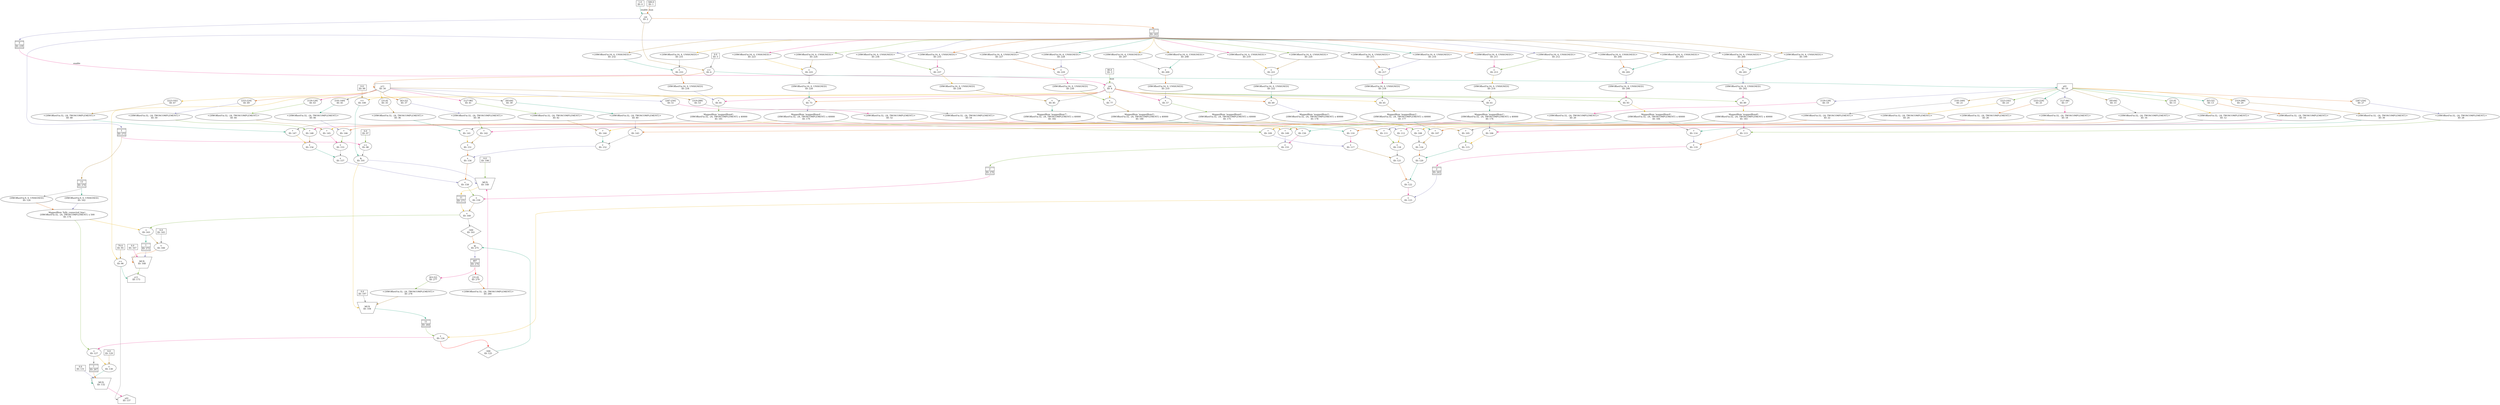 digraph fully_connected01_coalesced{
	NodeConstantDouble0 [shape=box, label="1.0\nID: 0"];
	NodeConstantDouble1 [shape=box, label="500.0\nID: 1"];
	NodeCounterV12 [shape=hexagon, label="cnt\nID: 2"];
	NodeFIFO239 [shape=plaintext, label=<<TABLE BORDER="0" CELLSPACING="0" CELLBORDER="1"> <TR><TD></TD></TR><TR><TD>3</TD></TR><TR><TD>ID: 239</TD></TR> <TR><TD></TD></TR> </TABLE>>];
	NodeConstantDouble3 [shape=box, label="80.0\nID: 3"];
	NodeCounterV14 [shape=hexagon, label="cnt\nID: 4"];
	NodeConstantDouble95 [shape=box, label="79.0\nID: 95"];
	NodeEq96 [label="==\nID: 96"];
	NodeFIFO243 [shape=plaintext, label=<<TABLE BORDER="0" CELLSPACING="0" CELLBORDER="1"> <TR><TD></TD></TR><TR><TD>2</TD></TR><TR><TD>ID: 243</TD></TR> <TR><TD></TD></TR> </TABLE>>];
	NodeFIFO273 [shape=plaintext, label=<<TABLE BORDER="0" CELLSPACING="0" CELLBORDER="1"> <TR><TD></TD></TR><TR><TD>1</TD></TR><TR><TD>ID: 273</TD></TR> <TR><TD></TD></TR> </TABLE>>];
	NodeConstantDouble97 [shape=box, label="0.0\nID: 97"];
	NodeEq98 [label="==\nID: 98"];
	NodeConstantDouble99 [shape=box, label="0.0\nID: 99"];
	NodeEq100 [label="==\nID: 100"];
	NodeAnd101 [label="&\nID: 101"];
	NodeStreamOffset125 [shape=diamond, label="-500\nID: 125"];
	NodeSlice279 [label="[31:0]\nID: 279"];
	NodeReinterpret280 [label="<{HWOffsetFix:32, -24, TWOSCOMPLEMENT}>\nID: 280"];
	NodeConstantRawBits198 [shape=box, label="0.0\nID: 198"];
	NodeMux140 [shape=invtrapezium, label="MUX\nID: 140", height=0.5];
	NodeFIFO271 [shape=plaintext, label=<<TABLE BORDER="0" CELLSPACING="0" CELLBORDER="1"> <TR><TD></TD></TR><TR><TD>11</TD></TR><TR><TD>ID: 271</TD></TR> <TR><TD></TD></TR> </TABLE>>];
	NodeReinterpret199 [label="<{HWOffsetFix:16, 4, UNSIGNED}>\nID: 199"];
	NodeReinterpret200 [label="<{HWOffsetFix:16, 6, UNSIGNED}>\nID: 200"];
	NodeAdd201 [label="+\nID: 201"];
	NodeCast202 [label="{HWOffsetFix:16, 0, UNSIGNED}\nID: 202"];
	NodeAdd89 [label="+\nID: 89"];
	NodeMappedRom183 [label="MappedRom 'mappedRom8':\n{HWOffsetFix:32, -24, TWOSCOMPLEMENT} x 40000\nID: 183"];
	NodeConstantDouble5 [shape=box, label="0.0\nID: 5"];
	NodeEq6 [label="==\nID: 6"];
	NodeInput34 [shape=invhouse, label="x11\nID: 34"];
	NodeSlice51 [label="[287:256]\nID: 51"];
	NodeReinterpret52 [label="<{HWOffsetFix:32, -24, TWOSCOMPLEMENT}>\nID: 52"];
	NodeMul149 [label="*\nID: 149"];
	NodeReinterpret203 [label="<{HWOffsetFix:16, 4, UNSIGNED}>\nID: 203"];
	NodeReinterpret204 [label="<{HWOffsetFix:16, 6, UNSIGNED}>\nID: 204"];
	NodeAdd205 [label="+\nID: 205"];
	NodeCast206 [label="{HWOffsetFix:16, 0, UNSIGNED}\nID: 206"];
	NodeAdd93 [label="+\nID: 93"];
	NodeMappedRom184 [label="MappedRom 'mappedRom9':\n{HWOffsetFix:32, -24, TWOSCOMPLEMENT} x 40000\nID: 184"];
	NodeSlice53 [label="[319:288]\nID: 53"];
	NodeReinterpret54 [label="<{HWOffsetFix:32, -24, TWOSCOMPLEMENT}>\nID: 54"];
	NodeMul150 [label="*\nID: 150"];
	NodeAdd155 [label="+\nID: 155"];
	NodeFIFO270 [shape=plaintext, label=<<TABLE BORDER="0" CELLSPACING="0" CELLBORDER="1"> <TR><TD></TD></TR><TR><TD>2</TD></TR><TR><TD>ID: 270</TD></TR> <TR><TD></TD></TR> </TABLE>>];
	NodeReinterpret207 [label="<{HWOffsetFix:16, 4, UNSIGNED}>\nID: 207"];
	NodeReinterpret208 [label="<{HWOffsetFix:16, 6, UNSIGNED}>\nID: 208"];
	NodeAdd209 [label="+\nID: 209"];
	NodeCast210 [label="{HWOffsetFix:16, 0, UNSIGNED}\nID: 210"];
	NodeAdd57 [label="+\nID: 57"];
	NodeMappedRom175 [label="MappedRom 'mappedRom0':\n{HWOffsetFix:32, -24, TWOSCOMPLEMENT} x 40000\nID: 175"];
	NodeSlice35 [label="[31:0]\nID: 35"];
	NodeReinterpret36 [label="<{HWOffsetFix:32, -24, TWOSCOMPLEMENT}>\nID: 36"];
	NodeMul141 [label="*\nID: 141"];
	NodeReinterpret211 [label="<{HWOffsetFix:16, 4, UNSIGNED}>\nID: 211"];
	NodeReinterpret212 [label="<{HWOffsetFix:16, 6, UNSIGNED}>\nID: 212"];
	NodeAdd213 [label="+\nID: 213"];
	NodeCast214 [label="{HWOffsetFix:16, 0, UNSIGNED}\nID: 214"];
	NodeAdd61 [label="+\nID: 61"];
	NodeMappedRom176 [label="MappedRom 'mappedRom1':\n{HWOffsetFix:32, -24, TWOSCOMPLEMENT} x 40000\nID: 176"];
	NodeSlice37 [label="[63:32]\nID: 37"];
	NodeReinterpret38 [label="<{HWOffsetFix:32, -24, TWOSCOMPLEMENT}>\nID: 38"];
	NodeMul142 [label="*\nID: 142"];
	NodeAdd151 [label="+\nID: 151"];
	NodeReinterpret215 [label="<{HWOffsetFix:16, 4, UNSIGNED}>\nID: 215"];
	NodeReinterpret216 [label="<{HWOffsetFix:16, 6, UNSIGNED}>\nID: 216"];
	NodeAdd217 [label="+\nID: 217"];
	NodeCast218 [label="{HWOffsetFix:16, 0, UNSIGNED}\nID: 218"];
	NodeAdd65 [label="+\nID: 65"];
	NodeMappedRom177 [label="MappedRom 'mappedRom2':\n{HWOffsetFix:32, -24, TWOSCOMPLEMENT} x 40000\nID: 177"];
	NodeSlice39 [label="[95:64]\nID: 39"];
	NodeReinterpret40 [label="<{HWOffsetFix:32, -24, TWOSCOMPLEMENT}>\nID: 40"];
	NodeMul143 [label="*\nID: 143"];
	NodeReinterpret219 [label="<{HWOffsetFix:16, 4, UNSIGNED}>\nID: 219"];
	NodeReinterpret220 [label="<{HWOffsetFix:16, 6, UNSIGNED}>\nID: 220"];
	NodeAdd221 [label="+\nID: 221"];
	NodeCast222 [label="{HWOffsetFix:16, 0, UNSIGNED}\nID: 222"];
	NodeAdd69 [label="+\nID: 69"];
	NodeMappedRom178 [label="MappedRom 'mappedRom3':\n{HWOffsetFix:32, -24, TWOSCOMPLEMENT} x 40000\nID: 178"];
	NodeSlice41 [label="[127:96]\nID: 41"];
	NodeReinterpret42 [label="<{HWOffsetFix:32, -24, TWOSCOMPLEMENT}>\nID: 42"];
	NodeMul144 [label="*\nID: 144"];
	NodeAdd152 [label="+\nID: 152"];
	NodeAdd156 [label="+\nID: 156"];
	NodeReinterpret223 [label="<{HWOffsetFix:16, 4, UNSIGNED}>\nID: 223"];
	NodeReinterpret224 [label="<{HWOffsetFix:16, 6, UNSIGNED}>\nID: 224"];
	NodeAdd225 [label="+\nID: 225"];
	NodeCast226 [label="{HWOffsetFix:16, 0, UNSIGNED}\nID: 226"];
	NodeAdd73 [label="+\nID: 73"];
	NodeMappedRom179 [label="MappedRom 'mappedRom4':\n{HWOffsetFix:32, -24, TWOSCOMPLEMENT} x 40000\nID: 179"];
	NodeSlice43 [label="[159:128]\nID: 43"];
	NodeReinterpret44 [label="<{HWOffsetFix:32, -24, TWOSCOMPLEMENT}>\nID: 44"];
	NodeMul145 [label="*\nID: 145"];
	NodeReinterpret227 [label="<{HWOffsetFix:16, 4, UNSIGNED}>\nID: 227"];
	NodeReinterpret228 [label="<{HWOffsetFix:16, 6, UNSIGNED}>\nID: 228"];
	NodeAdd229 [label="+\nID: 229"];
	NodeCast230 [label="{HWOffsetFix:16, 0, UNSIGNED}\nID: 230"];
	NodeAdd77 [label="+\nID: 77"];
	NodeMappedRom180 [label="MappedRom 'mappedRom5':\n{HWOffsetFix:32, -24, TWOSCOMPLEMENT} x 40000\nID: 180"];
	NodeSlice45 [label="[191:160]\nID: 45"];
	NodeReinterpret46 [label="<{HWOffsetFix:32, -24, TWOSCOMPLEMENT}>\nID: 46"];
	NodeMul146 [label="*\nID: 146"];
	NodeAdd153 [label="+\nID: 153"];
	NodeReinterpret231 [label="<{HWOffsetFix:16, 4, UNSIGNED}>\nID: 231"];
	NodeReinterpret232 [label="<{HWOffsetFix:16, 6, UNSIGNED}>\nID: 232"];
	NodeAdd233 [label="+\nID: 233"];
	NodeCast234 [label="{HWOffsetFix:16, 0, UNSIGNED}\nID: 234"];
	NodeAdd81 [label="+\nID: 81"];
	NodeMappedRom181 [label="MappedRom 'mappedRom6':\n{HWOffsetFix:32, -24, TWOSCOMPLEMENT} x 40000\nID: 181"];
	NodeSlice47 [label="[223:192]\nID: 47"];
	NodeReinterpret48 [label="<{HWOffsetFix:32, -24, TWOSCOMPLEMENT}>\nID: 48"];
	NodeMul147 [label="*\nID: 147"];
	NodeReinterpret235 [label="<{HWOffsetFix:16, 4, UNSIGNED}>\nID: 235"];
	NodeReinterpret236 [label="<{HWOffsetFix:16, 6, UNSIGNED}>\nID: 236"];
	NodeAdd237 [label="+\nID: 237"];
	NodeCast238 [label="{HWOffsetFix:16, 0, UNSIGNED}\nID: 238"];
	NodeAdd85 [label="+\nID: 85"];
	NodeMappedRom182 [label="MappedRom 'mappedRom7':\n{HWOffsetFix:32, -24, TWOSCOMPLEMENT} x 40000\nID: 182"];
	NodeSlice49 [label="[255:224]\nID: 49"];
	NodeReinterpret50 [label="<{HWOffsetFix:32, -24, TWOSCOMPLEMENT}>\nID: 50"];
	NodeMul148 [label="*\nID: 148"];
	NodeAdd154 [label="+\nID: 154"];
	NodeAdd157 [label="+\nID: 157"];
	NodeAdd158 [label="+\nID: 158"];
	NodeAdd159 [label="+\nID: 159"];
	NodeAdd160 [label="+\nID: 160"];
	NodeStreamOffset161 [shape=diamond, label="-500\nID: 161"];
	NodeCat275 [label="@\nID: 275"];
	NodeFIFO276 [shape=plaintext, label=<<TABLE BORDER="0" CELLSPACING="0" CELLBORDER="1"> <TR><TD></TD></TR><TR><TD>487</TD></TR><TR><TD>ID: 276</TD></TR> <TR><TD></TD></TR> </TABLE>>];
	NodeSlice277 [label="[63:32]\nID: 277"];
	NodeReinterpret278 [label="<{HWOffsetFix:32, -24, TWOSCOMPLEMENT}>\nID: 278"];
	NodeConstantRawBits197 [shape=box, label="0.0\nID: 197"];
	NodeMux104 [shape=invtrapezium, label="MUX\nID: 104", height=0.5];
	NodeFIFO264 [shape=plaintext, label=<<TABLE BORDER="0" CELLSPACING="0" CELLBORDER="1"> <TR><TD></TD></TR><TR><TD>11</TD></TR><TR><TD>ID: 264</TD></TR> <TR><TD></TD></TR> </TABLE>>];
	NodeInput10 [shape=invhouse, label="x01\nID: 10"];
	NodeSlice27 [label="[287:256]\nID: 27"];
	NodeReinterpret28 [label="<{HWOffsetFix:32, -24, TWOSCOMPLEMENT}>\nID: 28"];
	NodeMul113 [label="*\nID: 113"];
	NodeSlice29 [label="[319:288]\nID: 29"];
	NodeReinterpret30 [label="<{HWOffsetFix:32, -24, TWOSCOMPLEMENT}>\nID: 30"];
	NodeMul114 [label="*\nID: 114"];
	NodeAdd119 [label="+\nID: 119"];
	NodeFIFO263 [shape=plaintext, label=<<TABLE BORDER="0" CELLSPACING="0" CELLBORDER="1"> <TR><TD></TD></TR><TR><TD>2</TD></TR><TR><TD>ID: 263</TD></TR> <TR><TD></TD></TR> </TABLE>>];
	NodeSlice11 [label="[31:0]\nID: 11"];
	NodeReinterpret12 [label="<{HWOffsetFix:32, -24, TWOSCOMPLEMENT}>\nID: 12"];
	NodeMul105 [label="*\nID: 105"];
	NodeSlice13 [label="[63:32]\nID: 13"];
	NodeReinterpret14 [label="<{HWOffsetFix:32, -24, TWOSCOMPLEMENT}>\nID: 14"];
	NodeMul106 [label="*\nID: 106"];
	NodeAdd115 [label="+\nID: 115"];
	NodeSlice15 [label="[95:64]\nID: 15"];
	NodeReinterpret16 [label="<{HWOffsetFix:32, -24, TWOSCOMPLEMENT}>\nID: 16"];
	NodeMul107 [label="*\nID: 107"];
	NodeSlice17 [label="[127:96]\nID: 17"];
	NodeReinterpret18 [label="<{HWOffsetFix:32, -24, TWOSCOMPLEMENT}>\nID: 18"];
	NodeMul108 [label="*\nID: 108"];
	NodeAdd116 [label="+\nID: 116"];
	NodeAdd120 [label="+\nID: 120"];
	NodeSlice19 [label="[159:128]\nID: 19"];
	NodeReinterpret20 [label="<{HWOffsetFix:32, -24, TWOSCOMPLEMENT}>\nID: 20"];
	NodeMul109 [label="*\nID: 109"];
	NodeSlice21 [label="[191:160]\nID: 21"];
	NodeReinterpret22 [label="<{HWOffsetFix:32, -24, TWOSCOMPLEMENT}>\nID: 22"];
	NodeMul110 [label="*\nID: 110"];
	NodeAdd117 [label="+\nID: 117"];
	NodeSlice23 [label="[223:192]\nID: 23"];
	NodeReinterpret24 [label="<{HWOffsetFix:32, -24, TWOSCOMPLEMENT}>\nID: 24"];
	NodeMul111 [label="*\nID: 111"];
	NodeSlice25 [label="[255:224]\nID: 25"];
	NodeReinterpret26 [label="<{HWOffsetFix:32, -24, TWOSCOMPLEMENT}>\nID: 26"];
	NodeMul112 [label="*\nID: 112"];
	NodeAdd118 [label="+\nID: 118"];
	NodeAdd121 [label="+\nID: 121"];
	NodeAdd122 [label="+\nID: 122"];
	NodeAdd123 [label="+\nID: 123"];
	NodeAdd124 [label="+\nID: 124"];
	NodeFIFO274 [shape=plaintext, label=<<TABLE BORDER="0" CELLSPACING="0" CELLBORDER="1"> <TR><TD></TD></TR><TR><TD>13</TD></TR><TR><TD>ID: 274</TD></TR> <TR><TD></TD></TR> </TABLE>>];
	NodeCast126 [label="{HWOffsetFix:9, 0, UNSIGNED}\nID: 126"];
	NodeCast162 [label="{HWOffsetFix:9, 0, UNSIGNED}\nID: 162"];
	NodeMappedRom174 [label="MappedRom 'fully_connected_bias':\n{HWOffsetFix:32, -24, TWOSCOMPLEMENT} x 500\nID: 174"];
	NodeAdd127 [label="+\nID: 127"];
	NodeConstantDouble129 [shape=box, label="0.0\nID: 129"];
	NodeLt130 [label="<\nID: 130"];
	NodeFIFO267 [shape=plaintext, label=<<TABLE BORDER="0" CELLSPACING="0" CELLBORDER="1"> <TR><TD></TD></TR><TR><TD>1</TD></TR><TR><TD>ID: 267</TD></TR> <TR><TD></TD></TR> </TABLE>>];
	NodeConstantDouble131 [shape=box, label="0.0\nID: 131"];
	NodeMux132 [shape=invtrapezium, label="MUX\nID: 132", height=0.5];
	NodeOutput137 [shape=house, label="y01\nID: 137"];
	NodeAdd163 [label="+\nID: 163"];
	NodeConstantDouble165 [shape=box, label="0.0\nID: 165"];
	NodeLt166 [label="<\nID: 166"];
	NodeFIFO272 [shape=plaintext, label=<<TABLE BORDER="0" CELLSPACING="0" CELLBORDER="1"> <TR><TD></TD></TR><TR><TD>1</TD></TR><TR><TD>ID: 272</TD></TR> <TR><TD></TD></TR> </TABLE>>];
	NodeConstantDouble167 [shape=box, label="0.0\nID: 167"];
	NodeMux168 [shape=invtrapezium, label="MUX\nID: 168", height=0.5];
	NodeOutput173 [shape=house, label="y11\nID: 173"];
	NodeConstantDouble0 -> NodeCounterV12[label="enable" color="/dark28/1" photon_data="EDGE,SrcNode:0,SrcNodePort:value"];
	NodeConstantDouble1 -> NodeCounterV12[label="max" color="/dark28/2" photon_data="EDGE,SrcNode:1,SrcNodePort:value"];
	NodeCounterV12 -> NodeFIFO239[headport="n" color="/dark28/3" photon_data="EDGE,SrcNode:2,SrcNodePort:wrap"];
	NodeFIFO239 -> NodeCounterV14[label="enable" tailport="s" color="/dark28/4" photon_data="EDGE,SrcNode:239,SrcNodePort:output"];
	NodeConstantDouble3 -> NodeCounterV14[label="max" color="/dark28/5" photon_data="EDGE,SrcNode:3,SrcNodePort:value"];
	NodeCounterV14 -> NodeEq96[color="/dark28/6" photon_data="EDGE,SrcNode:4,SrcNodePort:count"];
	NodeConstantDouble95 -> NodeEq96[color="/dark28/7" photon_data="EDGE,SrcNode:95,SrcNodePort:value"];
	NodeEq96 -> NodeOutput137[headport="w" color="/dark28/8" ];
	NodeEq96 -> NodeOutput173[headport="w" color="/dark28/1" ];
	NodeCounterV12 -> NodeFIFO243[headport="n" color="/dark28/2" photon_data="EDGE,SrcNode:2,SrcNodePort:count"];
	NodeFIFO243 -> NodeFIFO273[tailport="s" headport="n" color="/dark28/3" photon_data="EDGE,SrcNode:243,SrcNodePort:output"];
	NodeFIFO273 -> NodeEq98[tailport="s" color="/dark28/4" photon_data="EDGE,SrcNode:273,SrcNodePort:output"];
	NodeConstantDouble97 -> NodeEq98[color="/dark28/5" photon_data="EDGE,SrcNode:97,SrcNodePort:value"];
	NodeCounterV14 -> NodeEq100[color="/dark28/6" photon_data="EDGE,SrcNode:4,SrcNodePort:count"];
	NodeConstantDouble99 -> NodeEq100[color="/dark28/7" photon_data="EDGE,SrcNode:99,SrcNodePort:value"];
	NodeEq98 -> NodeAnd101[color="/dark28/8" photon_data="EDGE,SrcNode:98,SrcNodePort:result"];
	NodeEq100 -> NodeAnd101[color="/dark28/1" photon_data="EDGE,SrcNode:100,SrcNodePort:result"];
	NodeAdd124 -> NodeStreamOffset125[headport="n", tailport="s", color=red photon_data="EDGE,SrcNode:124,SrcNodePort:result"];
	NodeFIFO276 -> NodeSlice279[tailport="s" headport="n", tailport="s", color=red photon_data="EDGE,SrcNode:276,SrcNodePort:output"];
	NodeSlice279 -> NodeReinterpret280[color="/dark28/2" photon_data="EDGE,SrcNode:279,SrcNodePort:result"];
	NodeAnd101 -> NodeMux140[headport="w" color="/dark28/3" photon_data="EDGE,SrcNode:101,SrcNodePort:result"];
	NodeReinterpret280 -> NodeMux140[color="/dark28/4" photon_data="EDGE,SrcNode:280,SrcNodePort:output"];
	NodeConstantRawBits198 -> NodeMux140[color="/dark28/5" photon_data="EDGE,SrcNode:198,SrcNodePort:value"];
	NodeMux140 -> NodeFIFO271[headport="n" color="/dark28/6" photon_data="EDGE,SrcNode:140,SrcNodePort:result"];
	NodeFIFO243 -> NodeReinterpret199[tailport="s" color="/dark28/7" photon_data="EDGE,SrcNode:243,SrcNodePort:output"];
	NodeFIFO243 -> NodeReinterpret200[tailport="s" color="/dark28/8" photon_data="EDGE,SrcNode:243,SrcNodePort:output"];
	NodeReinterpret199 -> NodeAdd201[color="/dark28/1" photon_data="EDGE,SrcNode:199,SrcNodePort:output"];
	NodeReinterpret200 -> NodeAdd201[color="/dark28/2" photon_data="EDGE,SrcNode:200,SrcNodePort:output"];
	NodeAdd201 -> NodeCast202[color="/dark28/3" photon_data="EDGE,SrcNode:201,SrcNodePort:result"];
	NodeCast202 -> NodeAdd89[color="/dark28/4" photon_data="EDGE,SrcNode:202,SrcNodePort:o"];
	NodeCounterV14 -> NodeAdd89[color="/dark28/5" photon_data="EDGE,SrcNode:4,SrcNodePort:count"];
	NodeAdd89 -> NodeMappedRom183[color="/dark28/6" photon_data="EDGE,SrcNode:89,SrcNodePort:result"];
	NodeCounterV12 -> NodeEq6[color="/dark28/7" photon_data="EDGE,SrcNode:2,SrcNodePort:count"];
	NodeConstantDouble5 -> NodeEq6[color="/dark28/8" photon_data="EDGE,SrcNode:5,SrcNodePort:value"];
	NodeEq6 -> NodeInput10[headport="w" color="/dark28/1" ];
	NodeEq6 -> NodeInput34[headport="w" color="/dark28/2" ];
	NodeInput34 -> NodeSlice51[color="/dark28/3" photon_data="EDGE,SrcNode:34,SrcNodePort:data"];
	NodeSlice51 -> NodeReinterpret52[color="/dark28/4" photon_data="EDGE,SrcNode:51,SrcNodePort:result"];
	NodeMappedRom183 -> NodeMul149[color="/dark28/5" photon_data="EDGE,SrcNode:183,SrcNodePort:dataa"];
	NodeReinterpret52 -> NodeMul149[color="/dark28/6" photon_data="EDGE,SrcNode:52,SrcNodePort:output"];
	NodeFIFO243 -> NodeReinterpret203[tailport="s" color="/dark28/7" photon_data="EDGE,SrcNode:243,SrcNodePort:output"];
	NodeFIFO243 -> NodeReinterpret204[tailport="s" color="/dark28/8" photon_data="EDGE,SrcNode:243,SrcNodePort:output"];
	NodeReinterpret203 -> NodeAdd205[color="/dark28/1" photon_data="EDGE,SrcNode:203,SrcNodePort:output"];
	NodeReinterpret204 -> NodeAdd205[color="/dark28/2" photon_data="EDGE,SrcNode:204,SrcNodePort:output"];
	NodeAdd205 -> NodeCast206[color="/dark28/3" photon_data="EDGE,SrcNode:205,SrcNodePort:result"];
	NodeCast206 -> NodeAdd93[color="/dark28/4" photon_data="EDGE,SrcNode:206,SrcNodePort:o"];
	NodeCounterV14 -> NodeAdd93[color="/dark28/5" photon_data="EDGE,SrcNode:4,SrcNodePort:count"];
	NodeAdd93 -> NodeMappedRom184[color="/dark28/6" photon_data="EDGE,SrcNode:93,SrcNodePort:result"];
	NodeInput34 -> NodeSlice53[color="/dark28/7" photon_data="EDGE,SrcNode:34,SrcNodePort:data"];
	NodeSlice53 -> NodeReinterpret54[color="/dark28/8" photon_data="EDGE,SrcNode:53,SrcNodePort:result"];
	NodeMappedRom184 -> NodeMul150[color="/dark28/1" photon_data="EDGE,SrcNode:184,SrcNodePort:dataa"];
	NodeReinterpret54 -> NodeMul150[color="/dark28/2" photon_data="EDGE,SrcNode:54,SrcNodePort:output"];
	NodeMul149 -> NodeAdd155[color="/dark28/3" photon_data="EDGE,SrcNode:149,SrcNodePort:result"];
	NodeMul150 -> NodeAdd155[color="/dark28/4" photon_data="EDGE,SrcNode:150,SrcNodePort:result"];
	NodeAdd155 -> NodeFIFO270[headport="n" color="/dark28/5" photon_data="EDGE,SrcNode:155,SrcNodePort:result"];
	NodeFIFO243 -> NodeReinterpret207[tailport="s" color="/dark28/6" photon_data="EDGE,SrcNode:243,SrcNodePort:output"];
	NodeFIFO243 -> NodeReinterpret208[tailport="s" color="/dark28/7" photon_data="EDGE,SrcNode:243,SrcNodePort:output"];
	NodeReinterpret207 -> NodeAdd209[color="/dark28/8" photon_data="EDGE,SrcNode:207,SrcNodePort:output"];
	NodeReinterpret208 -> NodeAdd209[color="/dark28/1" photon_data="EDGE,SrcNode:208,SrcNodePort:output"];
	NodeAdd209 -> NodeCast210[color="/dark28/2" photon_data="EDGE,SrcNode:209,SrcNodePort:result"];
	NodeCast210 -> NodeAdd57[color="/dark28/3" photon_data="EDGE,SrcNode:210,SrcNodePort:o"];
	NodeCounterV14 -> NodeAdd57[color="/dark28/4" photon_data="EDGE,SrcNode:4,SrcNodePort:count"];
	NodeAdd57 -> NodeMappedRom175[color="/dark28/5" photon_data="EDGE,SrcNode:57,SrcNodePort:result"];
	NodeInput34 -> NodeSlice35[color="/dark28/6" photon_data="EDGE,SrcNode:34,SrcNodePort:data"];
	NodeSlice35 -> NodeReinterpret36[color="/dark28/7" photon_data="EDGE,SrcNode:35,SrcNodePort:result"];
	NodeMappedRom175 -> NodeMul141[color="/dark28/8" photon_data="EDGE,SrcNode:175,SrcNodePort:dataa"];
	NodeReinterpret36 -> NodeMul141[color="/dark28/1" photon_data="EDGE,SrcNode:36,SrcNodePort:output"];
	NodeFIFO243 -> NodeReinterpret211[tailport="s" color="/dark28/2" photon_data="EDGE,SrcNode:243,SrcNodePort:output"];
	NodeFIFO243 -> NodeReinterpret212[tailport="s" color="/dark28/3" photon_data="EDGE,SrcNode:243,SrcNodePort:output"];
	NodeReinterpret211 -> NodeAdd213[color="/dark28/4" photon_data="EDGE,SrcNode:211,SrcNodePort:output"];
	NodeReinterpret212 -> NodeAdd213[color="/dark28/5" photon_data="EDGE,SrcNode:212,SrcNodePort:output"];
	NodeAdd213 -> NodeCast214[color="/dark28/6" photon_data="EDGE,SrcNode:213,SrcNodePort:result"];
	NodeCast214 -> NodeAdd61[color="/dark28/7" photon_data="EDGE,SrcNode:214,SrcNodePort:o"];
	NodeCounterV14 -> NodeAdd61[color="/dark28/8" photon_data="EDGE,SrcNode:4,SrcNodePort:count"];
	NodeAdd61 -> NodeMappedRom176[color="/dark28/1" photon_data="EDGE,SrcNode:61,SrcNodePort:result"];
	NodeInput34 -> NodeSlice37[color="/dark28/2" photon_data="EDGE,SrcNode:34,SrcNodePort:data"];
	NodeSlice37 -> NodeReinterpret38[color="/dark28/3" photon_data="EDGE,SrcNode:37,SrcNodePort:result"];
	NodeMappedRom176 -> NodeMul142[color="/dark28/4" photon_data="EDGE,SrcNode:176,SrcNodePort:dataa"];
	NodeReinterpret38 -> NodeMul142[color="/dark28/5" photon_data="EDGE,SrcNode:38,SrcNodePort:output"];
	NodeMul141 -> NodeAdd151[color="/dark28/6" photon_data="EDGE,SrcNode:141,SrcNodePort:result"];
	NodeMul142 -> NodeAdd151[color="/dark28/7" photon_data="EDGE,SrcNode:142,SrcNodePort:result"];
	NodeFIFO243 -> NodeReinterpret215[tailport="s" color="/dark28/8" photon_data="EDGE,SrcNode:243,SrcNodePort:output"];
	NodeFIFO243 -> NodeReinterpret216[tailport="s" color="/dark28/1" photon_data="EDGE,SrcNode:243,SrcNodePort:output"];
	NodeReinterpret215 -> NodeAdd217[color="/dark28/2" photon_data="EDGE,SrcNode:215,SrcNodePort:output"];
	NodeReinterpret216 -> NodeAdd217[color="/dark28/3" photon_data="EDGE,SrcNode:216,SrcNodePort:output"];
	NodeAdd217 -> NodeCast218[color="/dark28/4" photon_data="EDGE,SrcNode:217,SrcNodePort:result"];
	NodeCast218 -> NodeAdd65[color="/dark28/5" photon_data="EDGE,SrcNode:218,SrcNodePort:o"];
	NodeCounterV14 -> NodeAdd65[color="/dark28/6" photon_data="EDGE,SrcNode:4,SrcNodePort:count"];
	NodeAdd65 -> NodeMappedRom177[color="/dark28/7" photon_data="EDGE,SrcNode:65,SrcNodePort:result"];
	NodeInput34 -> NodeSlice39[color="/dark28/8" photon_data="EDGE,SrcNode:34,SrcNodePort:data"];
	NodeSlice39 -> NodeReinterpret40[color="/dark28/1" photon_data="EDGE,SrcNode:39,SrcNodePort:result"];
	NodeMappedRom177 -> NodeMul143[color="/dark28/2" photon_data="EDGE,SrcNode:177,SrcNodePort:dataa"];
	NodeReinterpret40 -> NodeMul143[color="/dark28/3" photon_data="EDGE,SrcNode:40,SrcNodePort:output"];
	NodeFIFO243 -> NodeReinterpret219[tailport="s" color="/dark28/4" photon_data="EDGE,SrcNode:243,SrcNodePort:output"];
	NodeFIFO243 -> NodeReinterpret220[tailport="s" color="/dark28/5" photon_data="EDGE,SrcNode:243,SrcNodePort:output"];
	NodeReinterpret219 -> NodeAdd221[color="/dark28/6" photon_data="EDGE,SrcNode:219,SrcNodePort:output"];
	NodeReinterpret220 -> NodeAdd221[color="/dark28/7" photon_data="EDGE,SrcNode:220,SrcNodePort:output"];
	NodeAdd221 -> NodeCast222[color="/dark28/8" photon_data="EDGE,SrcNode:221,SrcNodePort:result"];
	NodeCast222 -> NodeAdd69[color="/dark28/1" photon_data="EDGE,SrcNode:222,SrcNodePort:o"];
	NodeCounterV14 -> NodeAdd69[color="/dark28/2" photon_data="EDGE,SrcNode:4,SrcNodePort:count"];
	NodeAdd69 -> NodeMappedRom178[color="/dark28/3" photon_data="EDGE,SrcNode:69,SrcNodePort:result"];
	NodeInput34 -> NodeSlice41[color="/dark28/4" photon_data="EDGE,SrcNode:34,SrcNodePort:data"];
	NodeSlice41 -> NodeReinterpret42[color="/dark28/5" photon_data="EDGE,SrcNode:41,SrcNodePort:result"];
	NodeMappedRom178 -> NodeMul144[color="/dark28/6" photon_data="EDGE,SrcNode:178,SrcNodePort:dataa"];
	NodeReinterpret42 -> NodeMul144[color="/dark28/7" photon_data="EDGE,SrcNode:42,SrcNodePort:output"];
	NodeMul143 -> NodeAdd152[color="/dark28/8" photon_data="EDGE,SrcNode:143,SrcNodePort:result"];
	NodeMul144 -> NodeAdd152[color="/dark28/1" photon_data="EDGE,SrcNode:144,SrcNodePort:result"];
	NodeAdd151 -> NodeAdd156[color="/dark28/2" photon_data="EDGE,SrcNode:151,SrcNodePort:result"];
	NodeAdd152 -> NodeAdd156[color="/dark28/3" photon_data="EDGE,SrcNode:152,SrcNodePort:result"];
	NodeFIFO243 -> NodeReinterpret223[tailport="s" color="/dark28/4" photon_data="EDGE,SrcNode:243,SrcNodePort:output"];
	NodeFIFO243 -> NodeReinterpret224[tailport="s" color="/dark28/5" photon_data="EDGE,SrcNode:243,SrcNodePort:output"];
	NodeReinterpret223 -> NodeAdd225[color="/dark28/6" photon_data="EDGE,SrcNode:223,SrcNodePort:output"];
	NodeReinterpret224 -> NodeAdd225[color="/dark28/7" photon_data="EDGE,SrcNode:224,SrcNodePort:output"];
	NodeAdd225 -> NodeCast226[color="/dark28/8" photon_data="EDGE,SrcNode:225,SrcNodePort:result"];
	NodeCast226 -> NodeAdd73[color="/dark28/1" photon_data="EDGE,SrcNode:226,SrcNodePort:o"];
	NodeCounterV14 -> NodeAdd73[color="/dark28/2" photon_data="EDGE,SrcNode:4,SrcNodePort:count"];
	NodeAdd73 -> NodeMappedRom179[color="/dark28/3" photon_data="EDGE,SrcNode:73,SrcNodePort:result"];
	NodeInput34 -> NodeSlice43[color="/dark28/4" photon_data="EDGE,SrcNode:34,SrcNodePort:data"];
	NodeSlice43 -> NodeReinterpret44[color="/dark28/5" photon_data="EDGE,SrcNode:43,SrcNodePort:result"];
	NodeMappedRom179 -> NodeMul145[color="/dark28/6" photon_data="EDGE,SrcNode:179,SrcNodePort:dataa"];
	NodeReinterpret44 -> NodeMul145[color="/dark28/7" photon_data="EDGE,SrcNode:44,SrcNodePort:output"];
	NodeFIFO243 -> NodeReinterpret227[tailport="s" color="/dark28/8" photon_data="EDGE,SrcNode:243,SrcNodePort:output"];
	NodeFIFO243 -> NodeReinterpret228[tailport="s" color="/dark28/1" photon_data="EDGE,SrcNode:243,SrcNodePort:output"];
	NodeReinterpret227 -> NodeAdd229[color="/dark28/2" photon_data="EDGE,SrcNode:227,SrcNodePort:output"];
	NodeReinterpret228 -> NodeAdd229[color="/dark28/3" photon_data="EDGE,SrcNode:228,SrcNodePort:output"];
	NodeAdd229 -> NodeCast230[color="/dark28/4" photon_data="EDGE,SrcNode:229,SrcNodePort:result"];
	NodeCast230 -> NodeAdd77[color="/dark28/5" photon_data="EDGE,SrcNode:230,SrcNodePort:o"];
	NodeCounterV14 -> NodeAdd77[color="/dark28/6" photon_data="EDGE,SrcNode:4,SrcNodePort:count"];
	NodeAdd77 -> NodeMappedRom180[color="/dark28/7" photon_data="EDGE,SrcNode:77,SrcNodePort:result"];
	NodeInput34 -> NodeSlice45[color="/dark28/8" photon_data="EDGE,SrcNode:34,SrcNodePort:data"];
	NodeSlice45 -> NodeReinterpret46[color="/dark28/1" photon_data="EDGE,SrcNode:45,SrcNodePort:result"];
	NodeMappedRom180 -> NodeMul146[color="/dark28/2" photon_data="EDGE,SrcNode:180,SrcNodePort:dataa"];
	NodeReinterpret46 -> NodeMul146[color="/dark28/3" photon_data="EDGE,SrcNode:46,SrcNodePort:output"];
	NodeMul145 -> NodeAdd153[color="/dark28/4" photon_data="EDGE,SrcNode:145,SrcNodePort:result"];
	NodeMul146 -> NodeAdd153[color="/dark28/5" photon_data="EDGE,SrcNode:146,SrcNodePort:result"];
	NodeFIFO243 -> NodeReinterpret231[tailport="s" color="/dark28/6" photon_data="EDGE,SrcNode:243,SrcNodePort:output"];
	NodeFIFO243 -> NodeReinterpret232[tailport="s" color="/dark28/7" photon_data="EDGE,SrcNode:243,SrcNodePort:output"];
	NodeReinterpret231 -> NodeAdd233[color="/dark28/8" photon_data="EDGE,SrcNode:231,SrcNodePort:output"];
	NodeReinterpret232 -> NodeAdd233[color="/dark28/1" photon_data="EDGE,SrcNode:232,SrcNodePort:output"];
	NodeAdd233 -> NodeCast234[color="/dark28/2" photon_data="EDGE,SrcNode:233,SrcNodePort:result"];
	NodeCast234 -> NodeAdd81[color="/dark28/3" photon_data="EDGE,SrcNode:234,SrcNodePort:o"];
	NodeCounterV14 -> NodeAdd81[color="/dark28/4" photon_data="EDGE,SrcNode:4,SrcNodePort:count"];
	NodeAdd81 -> NodeMappedRom181[color="/dark28/5" photon_data="EDGE,SrcNode:81,SrcNodePort:result"];
	NodeInput34 -> NodeSlice47[color="/dark28/6" photon_data="EDGE,SrcNode:34,SrcNodePort:data"];
	NodeSlice47 -> NodeReinterpret48[color="/dark28/7" photon_data="EDGE,SrcNode:47,SrcNodePort:result"];
	NodeMappedRom181 -> NodeMul147[color="/dark28/8" photon_data="EDGE,SrcNode:181,SrcNodePort:dataa"];
	NodeReinterpret48 -> NodeMul147[color="/dark28/1" photon_data="EDGE,SrcNode:48,SrcNodePort:output"];
	NodeFIFO243 -> NodeReinterpret235[tailport="s" color="/dark28/2" photon_data="EDGE,SrcNode:243,SrcNodePort:output"];
	NodeFIFO243 -> NodeReinterpret236[tailport="s" color="/dark28/3" photon_data="EDGE,SrcNode:243,SrcNodePort:output"];
	NodeReinterpret235 -> NodeAdd237[color="/dark28/4" photon_data="EDGE,SrcNode:235,SrcNodePort:output"];
	NodeReinterpret236 -> NodeAdd237[color="/dark28/5" photon_data="EDGE,SrcNode:236,SrcNodePort:output"];
	NodeAdd237 -> NodeCast238[color="/dark28/6" photon_data="EDGE,SrcNode:237,SrcNodePort:result"];
	NodeCast238 -> NodeAdd85[color="/dark28/7" photon_data="EDGE,SrcNode:238,SrcNodePort:o"];
	NodeCounterV14 -> NodeAdd85[color="/dark28/8" photon_data="EDGE,SrcNode:4,SrcNodePort:count"];
	NodeAdd85 -> NodeMappedRom182[color="/dark28/1" photon_data="EDGE,SrcNode:85,SrcNodePort:result"];
	NodeInput34 -> NodeSlice49[color="/dark28/2" photon_data="EDGE,SrcNode:34,SrcNodePort:data"];
	NodeSlice49 -> NodeReinterpret50[color="/dark28/3" photon_data="EDGE,SrcNode:49,SrcNodePort:result"];
	NodeMappedRom182 -> NodeMul148[color="/dark28/4" photon_data="EDGE,SrcNode:182,SrcNodePort:dataa"];
	NodeReinterpret50 -> NodeMul148[color="/dark28/5" photon_data="EDGE,SrcNode:50,SrcNodePort:output"];
	NodeMul147 -> NodeAdd154[color="/dark28/6" photon_data="EDGE,SrcNode:147,SrcNodePort:result"];
	NodeMul148 -> NodeAdd154[color="/dark28/7" photon_data="EDGE,SrcNode:148,SrcNodePort:result"];
	NodeAdd153 -> NodeAdd157[color="/dark28/8" photon_data="EDGE,SrcNode:153,SrcNodePort:result"];
	NodeAdd154 -> NodeAdd157[color="/dark28/1" photon_data="EDGE,SrcNode:154,SrcNodePort:result"];
	NodeAdd156 -> NodeAdd158[color="/dark28/2" photon_data="EDGE,SrcNode:156,SrcNodePort:result"];
	NodeAdd157 -> NodeAdd158[color="/dark28/3" photon_data="EDGE,SrcNode:157,SrcNodePort:result"];
	NodeFIFO270 -> NodeAdd159[tailport="s" color="/dark28/4" photon_data="EDGE,SrcNode:270,SrcNodePort:output"];
	NodeAdd158 -> NodeAdd159[color="/dark28/5" photon_data="EDGE,SrcNode:158,SrcNodePort:result"];
	NodeFIFO271 -> NodeAdd160[tailport="s" color="/dark28/6" photon_data="EDGE,SrcNode:271,SrcNodePort:output"];
	NodeAdd159 -> NodeAdd160[color="/dark28/7" photon_data="EDGE,SrcNode:159,SrcNodePort:result"];
	NodeAdd160 -> NodeStreamOffset161[color="/dark28/8" photon_data="EDGE,SrcNode:160,SrcNodePort:result"];
	NodeStreamOffset125 -> NodeCat275[color="/dark28/1" photon_data="EDGE,SrcNode:125,SrcNodePort:output"];
	NodeStreamOffset161 -> NodeCat275[color="/dark28/2" photon_data="EDGE,SrcNode:161,SrcNodePort:output"];
	NodeCat275 -> NodeFIFO276[headport="n" color="/dark28/3" photon_data="EDGE,SrcNode:275,SrcNodePort:result"];
	NodeFIFO276 -> NodeSlice277[tailport="s" color="/dark28/4" photon_data="EDGE,SrcNode:276,SrcNodePort:output"];
	NodeSlice277 -> NodeReinterpret278[color="/dark28/5" photon_data="EDGE,SrcNode:277,SrcNodePort:result"];
	NodeAnd101 -> NodeMux104[headport="w" color="/dark28/6" photon_data="EDGE,SrcNode:101,SrcNodePort:result"];
	NodeReinterpret278 -> NodeMux104[color="/dark28/7" photon_data="EDGE,SrcNode:278,SrcNodePort:output"];
	NodeConstantRawBits197 -> NodeMux104[color="/dark28/8" photon_data="EDGE,SrcNode:197,SrcNodePort:value"];
	NodeMux104 -> NodeFIFO264[headport="n" color="/dark28/1" photon_data="EDGE,SrcNode:104,SrcNodePort:result"];
	NodeInput10 -> NodeSlice27[color="/dark28/2" photon_data="EDGE,SrcNode:10,SrcNodePort:data"];
	NodeSlice27 -> NodeReinterpret28[color="/dark28/3" photon_data="EDGE,SrcNode:27,SrcNodePort:result"];
	NodeMappedRom183 -> NodeMul113[color="/dark28/4" photon_data="EDGE,SrcNode:183,SrcNodePort:dataa"];
	NodeReinterpret28 -> NodeMul113[color="/dark28/5" photon_data="EDGE,SrcNode:28,SrcNodePort:output"];
	NodeInput10 -> NodeSlice29[color="/dark28/6" photon_data="EDGE,SrcNode:10,SrcNodePort:data"];
	NodeSlice29 -> NodeReinterpret30[color="/dark28/7" photon_data="EDGE,SrcNode:29,SrcNodePort:result"];
	NodeMappedRom184 -> NodeMul114[color="/dark28/8" photon_data="EDGE,SrcNode:184,SrcNodePort:dataa"];
	NodeReinterpret30 -> NodeMul114[color="/dark28/1" photon_data="EDGE,SrcNode:30,SrcNodePort:output"];
	NodeMul113 -> NodeAdd119[color="/dark28/2" photon_data="EDGE,SrcNode:113,SrcNodePort:result"];
	NodeMul114 -> NodeAdd119[color="/dark28/3" photon_data="EDGE,SrcNode:114,SrcNodePort:result"];
	NodeAdd119 -> NodeFIFO263[headport="n" color="/dark28/4" photon_data="EDGE,SrcNode:119,SrcNodePort:result"];
	NodeInput10 -> NodeSlice11[color="/dark28/5" photon_data="EDGE,SrcNode:10,SrcNodePort:data"];
	NodeSlice11 -> NodeReinterpret12[color="/dark28/6" photon_data="EDGE,SrcNode:11,SrcNodePort:result"];
	NodeMappedRom175 -> NodeMul105[color="/dark28/7" photon_data="EDGE,SrcNode:175,SrcNodePort:dataa"];
	NodeReinterpret12 -> NodeMul105[color="/dark28/8" photon_data="EDGE,SrcNode:12,SrcNodePort:output"];
	NodeInput10 -> NodeSlice13[color="/dark28/1" photon_data="EDGE,SrcNode:10,SrcNodePort:data"];
	NodeSlice13 -> NodeReinterpret14[color="/dark28/2" photon_data="EDGE,SrcNode:13,SrcNodePort:result"];
	NodeMappedRom176 -> NodeMul106[color="/dark28/3" photon_data="EDGE,SrcNode:176,SrcNodePort:dataa"];
	NodeReinterpret14 -> NodeMul106[color="/dark28/4" photon_data="EDGE,SrcNode:14,SrcNodePort:output"];
	NodeMul105 -> NodeAdd115[color="/dark28/5" photon_data="EDGE,SrcNode:105,SrcNodePort:result"];
	NodeMul106 -> NodeAdd115[color="/dark28/6" photon_data="EDGE,SrcNode:106,SrcNodePort:result"];
	NodeInput10 -> NodeSlice15[color="/dark28/7" photon_data="EDGE,SrcNode:10,SrcNodePort:data"];
	NodeSlice15 -> NodeReinterpret16[color="/dark28/8" photon_data="EDGE,SrcNode:15,SrcNodePort:result"];
	NodeMappedRom177 -> NodeMul107[color="/dark28/1" photon_data="EDGE,SrcNode:177,SrcNodePort:dataa"];
	NodeReinterpret16 -> NodeMul107[color="/dark28/2" photon_data="EDGE,SrcNode:16,SrcNodePort:output"];
	NodeInput10 -> NodeSlice17[color="/dark28/3" photon_data="EDGE,SrcNode:10,SrcNodePort:data"];
	NodeSlice17 -> NodeReinterpret18[color="/dark28/4" photon_data="EDGE,SrcNode:17,SrcNodePort:result"];
	NodeMappedRom178 -> NodeMul108[color="/dark28/5" photon_data="EDGE,SrcNode:178,SrcNodePort:dataa"];
	NodeReinterpret18 -> NodeMul108[color="/dark28/6" photon_data="EDGE,SrcNode:18,SrcNodePort:output"];
	NodeMul107 -> NodeAdd116[color="/dark28/7" photon_data="EDGE,SrcNode:107,SrcNodePort:result"];
	NodeMul108 -> NodeAdd116[color="/dark28/8" photon_data="EDGE,SrcNode:108,SrcNodePort:result"];
	NodeAdd115 -> NodeAdd120[color="/dark28/1" photon_data="EDGE,SrcNode:115,SrcNodePort:result"];
	NodeAdd116 -> NodeAdd120[color="/dark28/2" photon_data="EDGE,SrcNode:116,SrcNodePort:result"];
	NodeInput10 -> NodeSlice19[color="/dark28/3" photon_data="EDGE,SrcNode:10,SrcNodePort:data"];
	NodeSlice19 -> NodeReinterpret20[color="/dark28/4" photon_data="EDGE,SrcNode:19,SrcNodePort:result"];
	NodeMappedRom179 -> NodeMul109[color="/dark28/5" photon_data="EDGE,SrcNode:179,SrcNodePort:dataa"];
	NodeReinterpret20 -> NodeMul109[color="/dark28/6" photon_data="EDGE,SrcNode:20,SrcNodePort:output"];
	NodeInput10 -> NodeSlice21[color="/dark28/7" photon_data="EDGE,SrcNode:10,SrcNodePort:data"];
	NodeSlice21 -> NodeReinterpret22[color="/dark28/8" photon_data="EDGE,SrcNode:21,SrcNodePort:result"];
	NodeMappedRom180 -> NodeMul110[color="/dark28/1" photon_data="EDGE,SrcNode:180,SrcNodePort:dataa"];
	NodeReinterpret22 -> NodeMul110[color="/dark28/2" photon_data="EDGE,SrcNode:22,SrcNodePort:output"];
	NodeMul109 -> NodeAdd117[color="/dark28/3" photon_data="EDGE,SrcNode:109,SrcNodePort:result"];
	NodeMul110 -> NodeAdd117[color="/dark28/4" photon_data="EDGE,SrcNode:110,SrcNodePort:result"];
	NodeInput10 -> NodeSlice23[color="/dark28/5" photon_data="EDGE,SrcNode:10,SrcNodePort:data"];
	NodeSlice23 -> NodeReinterpret24[color="/dark28/6" photon_data="EDGE,SrcNode:23,SrcNodePort:result"];
	NodeMappedRom181 -> NodeMul111[color="/dark28/7" photon_data="EDGE,SrcNode:181,SrcNodePort:dataa"];
	NodeReinterpret24 -> NodeMul111[color="/dark28/8" photon_data="EDGE,SrcNode:24,SrcNodePort:output"];
	NodeInput10 -> NodeSlice25[color="/dark28/1" photon_data="EDGE,SrcNode:10,SrcNodePort:data"];
	NodeSlice25 -> NodeReinterpret26[color="/dark28/2" photon_data="EDGE,SrcNode:25,SrcNodePort:result"];
	NodeMappedRom182 -> NodeMul112[color="/dark28/3" photon_data="EDGE,SrcNode:182,SrcNodePort:dataa"];
	NodeReinterpret26 -> NodeMul112[color="/dark28/4" photon_data="EDGE,SrcNode:26,SrcNodePort:output"];
	NodeMul111 -> NodeAdd118[color="/dark28/5" photon_data="EDGE,SrcNode:111,SrcNodePort:result"];
	NodeMul112 -> NodeAdd118[color="/dark28/6" photon_data="EDGE,SrcNode:112,SrcNodePort:result"];
	NodeAdd117 -> NodeAdd121[color="/dark28/7" photon_data="EDGE,SrcNode:117,SrcNodePort:result"];
	NodeAdd118 -> NodeAdd121[color="/dark28/8" photon_data="EDGE,SrcNode:118,SrcNodePort:result"];
	NodeAdd120 -> NodeAdd122[color="/dark28/1" photon_data="EDGE,SrcNode:120,SrcNodePort:result"];
	NodeAdd121 -> NodeAdd122[color="/dark28/2" photon_data="EDGE,SrcNode:121,SrcNodePort:result"];
	NodeFIFO263 -> NodeAdd123[tailport="s" color="/dark28/3" photon_data="EDGE,SrcNode:263,SrcNodePort:output"];
	NodeAdd122 -> NodeAdd123[color="/dark28/4" photon_data="EDGE,SrcNode:122,SrcNodePort:result"];
	NodeFIFO264 -> NodeAdd124[tailport="s" color="/dark28/5" photon_data="EDGE,SrcNode:264,SrcNodePort:output"];
	NodeAdd123 -> NodeAdd124[color="/dark28/6" photon_data="EDGE,SrcNode:123,SrcNodePort:result"];
	NodeFIFO273 -> NodeFIFO274[tailport="s" headport="n" color="/dark28/7" photon_data="EDGE,SrcNode:273,SrcNodePort:output"];
	NodeFIFO274 -> NodeCast126[tailport="s" color="/dark28/8" photon_data="EDGE,SrcNode:274,SrcNodePort:output"];
	NodeFIFO274 -> NodeCast162[tailport="s" color="/dark28/1" photon_data="EDGE,SrcNode:274,SrcNodePort:output"];
	NodeCast126 -> NodeMappedRom174[color="/dark28/2" photon_data="EDGE,SrcNode:126,SrcNodePort:o"];
	NodeCast162 -> NodeMappedRom174[color="/dark28/3" photon_data="EDGE,SrcNode:162,SrcNodePort:o"];
	NodeAdd124 -> NodeAdd127[color="/dark28/4" photon_data="EDGE,SrcNode:124,SrcNodePort:result"];
	NodeMappedRom174 -> NodeAdd127[color="/dark28/5" photon_data="EDGE,SrcNode:174,SrcNodePort:dataa"];
	NodeAdd127 -> NodeLt130[color="/dark28/6" photon_data="EDGE,SrcNode:127,SrcNodePort:result"];
	NodeConstantDouble129 -> NodeLt130[color="/dark28/7" photon_data="EDGE,SrcNode:129,SrcNodePort:value"];
	NodeAdd127 -> NodeFIFO267[headport="n" color="/dark28/8" photon_data="EDGE,SrcNode:127,SrcNodePort:result"];
	NodeLt130 -> NodeMux132[headport="w" color="/dark28/1" photon_data="EDGE,SrcNode:130,SrcNodePort:result"];
	NodeFIFO267 -> NodeMux132[tailport="s" color="/dark28/2" photon_data="EDGE,SrcNode:267,SrcNodePort:output"];
	NodeConstantDouble131 -> NodeMux132[color="/dark28/3" photon_data="EDGE,SrcNode:131,SrcNodePort:value"];
	NodeMux132 -> NodeOutput137[color="/dark28/4" photon_data="EDGE,SrcNode:132,SrcNodePort:result"];
	NodeAdd160 -> NodeAdd163[color="/dark28/5" photon_data="EDGE,SrcNode:160,SrcNodePort:result"];
	NodeMappedRom174 -> NodeAdd163[color="/dark28/6" photon_data="EDGE,SrcNode:174,SrcNodePort:datab"];
	NodeAdd163 -> NodeLt166[color="/dark28/7" photon_data="EDGE,SrcNode:163,SrcNodePort:result"];
	NodeConstantDouble165 -> NodeLt166[color="/dark28/8" photon_data="EDGE,SrcNode:165,SrcNodePort:value"];
	NodeAdd163 -> NodeFIFO272[headport="n" color="/dark28/1" photon_data="EDGE,SrcNode:163,SrcNodePort:result"];
	NodeLt166 -> NodeMux168[headport="w" color="/dark28/2" photon_data="EDGE,SrcNode:166,SrcNodePort:result"];
	NodeFIFO272 -> NodeMux168[tailport="s" color="/dark28/3" photon_data="EDGE,SrcNode:272,SrcNodePort:output"];
	NodeConstantDouble167 -> NodeMux168[color="/dark28/4" photon_data="EDGE,SrcNode:167,SrcNodePort:value"];
	NodeMux168 -> NodeOutput173[color="/dark28/5" photon_data="EDGE,SrcNode:168,SrcNodePort:result"];
}
